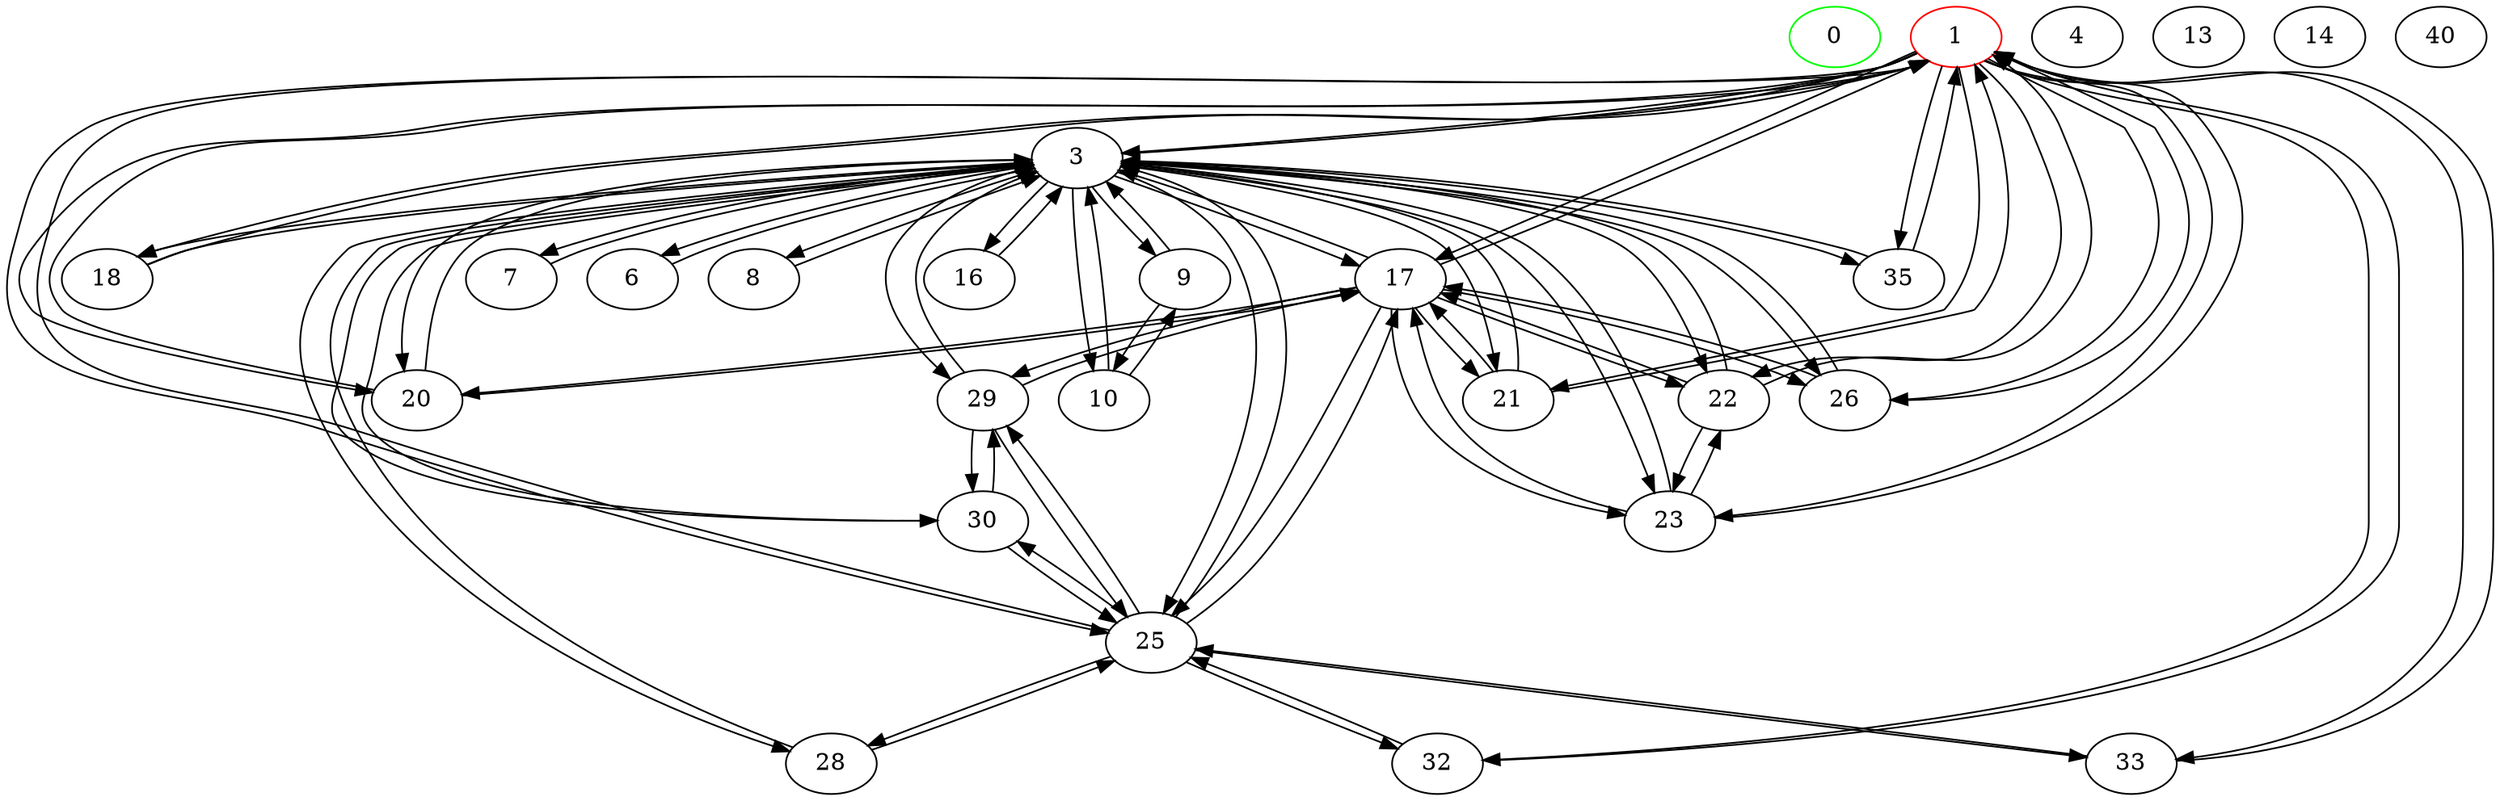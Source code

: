 digraph G {
  // Entry node
  0 [shape=ellipse, color=green];
  // Exit node
  1 [shape=ellipse, color=red];
  0 [label="0"];
  1 [label="1"];
  3 [label="3"];
  4 [label="4"];
  6 [label="6"];
  8 [label="8"];
  9 [label="9"];
  10 [label="10"];
  13 [label="13"];
  14 [label="14"];
  16 [label="16"];
  17 [label="17"];
  18 [label="18"];
  21 [label="21"];
  22 [label="22"];
  23 [label="23"];
  25 [label="25"];
  26 [label="26"];
  28 [label="28"];
  29 [label="29"];
  30 [label="30"];
  32 [label="32"];
  33 [label="33"];
  35 [label="35"];
  40 [label="40"];
1 -> 3
1 -> 17
1 -> 18
1 -> 20
1 -> 21
1 -> 22
1 -> 23
1 -> 25
1 -> 26
1 -> 32
1 -> 33
1 -> 35
3 -> 1
3 -> 6
3 -> 7
3 -> 8
3 -> 9
3 -> 10
3 -> 16
3 -> 17
3 -> 18
3 -> 20
3 -> 21
3 -> 22
3 -> 23
3 -> 25
3 -> 26
3 -> 28
3 -> 29
3 -> 30
3 -> 35
6 -> 3
7 -> 3
8 -> 3
9 -> 3
9 -> 10
10 -> 3
10 -> 9
16 -> 3
17 -> 1
17 -> 3
17 -> 20
17 -> 21
17 -> 22
17 -> 23
17 -> 25
17 -> 26
17 -> 29
18 -> 1
18 -> 3
20 -> 1
20 -> 3
20 -> 17
21 -> 1
21 -> 3
21 -> 17
22 -> 1
22 -> 3
22 -> 17
22 -> 23
23 -> 1
23 -> 3
23 -> 17
23 -> 22
25 -> 1
25 -> 3
25 -> 17
25 -> 28
25 -> 29
25 -> 30
25 -> 32
25 -> 33
26 -> 1
26 -> 3
26 -> 17
28 -> 3
28 -> 25
29 -> 3
29 -> 17
29 -> 25
29 -> 30
30 -> 3
30 -> 25
30 -> 29
32 -> 1
32 -> 25
33 -> 1
33 -> 25
35 -> 1
35 -> 3
}
